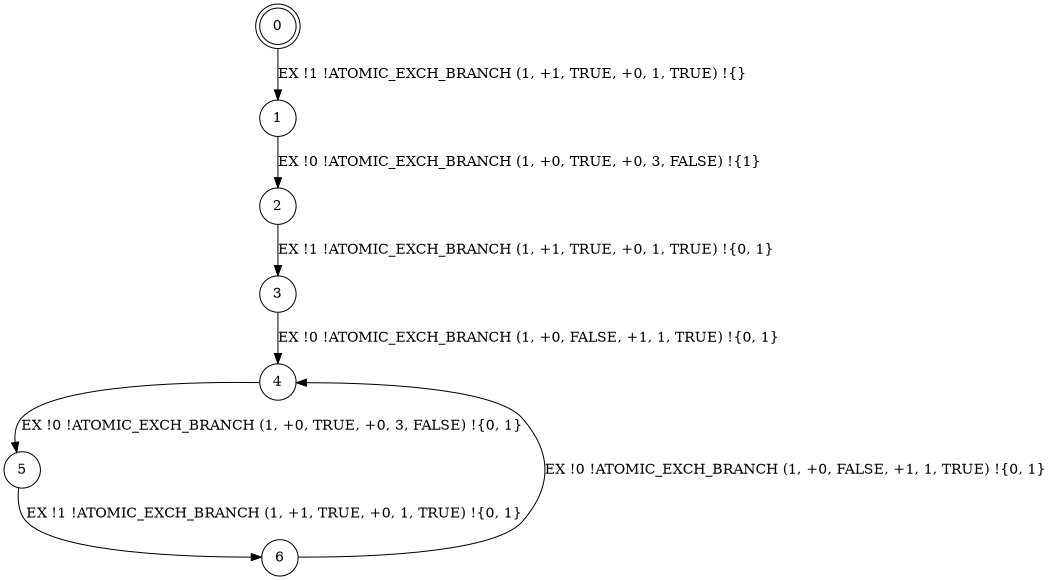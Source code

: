 digraph BCG {
size = "7, 10.5";
center = TRUE;
node [shape = circle];
0 [peripheries = 2];
0 -> 1 [label = "EX !1 !ATOMIC_EXCH_BRANCH (1, +1, TRUE, +0, 1, TRUE) !{}"];
1 -> 2 [label = "EX !0 !ATOMIC_EXCH_BRANCH (1, +0, TRUE, +0, 3, FALSE) !{1}"];
2 -> 3 [label = "EX !1 !ATOMIC_EXCH_BRANCH (1, +1, TRUE, +0, 1, TRUE) !{0, 1}"];
3 -> 4 [label = "EX !0 !ATOMIC_EXCH_BRANCH (1, +0, FALSE, +1, 1, TRUE) !{0, 1}"];
4 -> 5 [label = "EX !0 !ATOMIC_EXCH_BRANCH (1, +0, TRUE, +0, 3, FALSE) !{0, 1}"];
5 -> 6 [label = "EX !1 !ATOMIC_EXCH_BRANCH (1, +1, TRUE, +0, 1, TRUE) !{0, 1}"];
6 -> 4 [label = "EX !0 !ATOMIC_EXCH_BRANCH (1, +0, FALSE, +1, 1, TRUE) !{0, 1}"];
}
